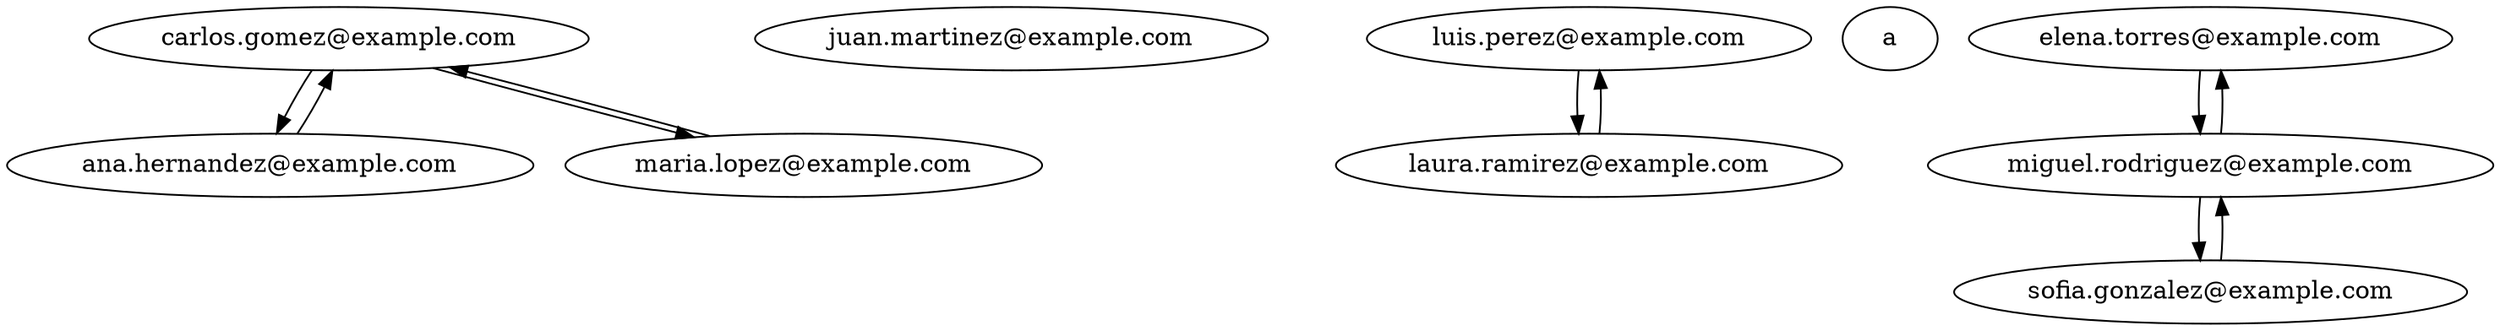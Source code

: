 digraph G {
    node [shape=ellipse];
    "carlos.gomez@example.com";
    "carlos.gomez@example.com" -> "ana.hernandez@example.com";
    "carlos.gomez@example.com" -> "maria.lopez@example.com";
    "maria.lopez@example.com";
    "maria.lopez@example.com" -> "carlos.gomez@example.com";
    "juan.martinez@example.com";
    "ana.hernandez@example.com";
    "ana.hernandez@example.com" -> "carlos.gomez@example.com";
    "luis.perez@example.com";
    "luis.perez@example.com" -> "laura.ramirez@example.com";
    "laura.ramirez@example.com";
    "laura.ramirez@example.com" -> "luis.perez@example.com";
    "a";
    "elena.torres@example.com";
    "elena.torres@example.com" -> "miguel.rodriguez@example.com";
    "miguel.rodriguez@example.com";
    "miguel.rodriguez@example.com" -> "sofia.gonzalez@example.com";
    "miguel.rodriguez@example.com" -> "elena.torres@example.com";
    "sofia.gonzalez@example.com";
    "sofia.gonzalez@example.com" -> "miguel.rodriguez@example.com";
    node [shape=box, color=red];
}

